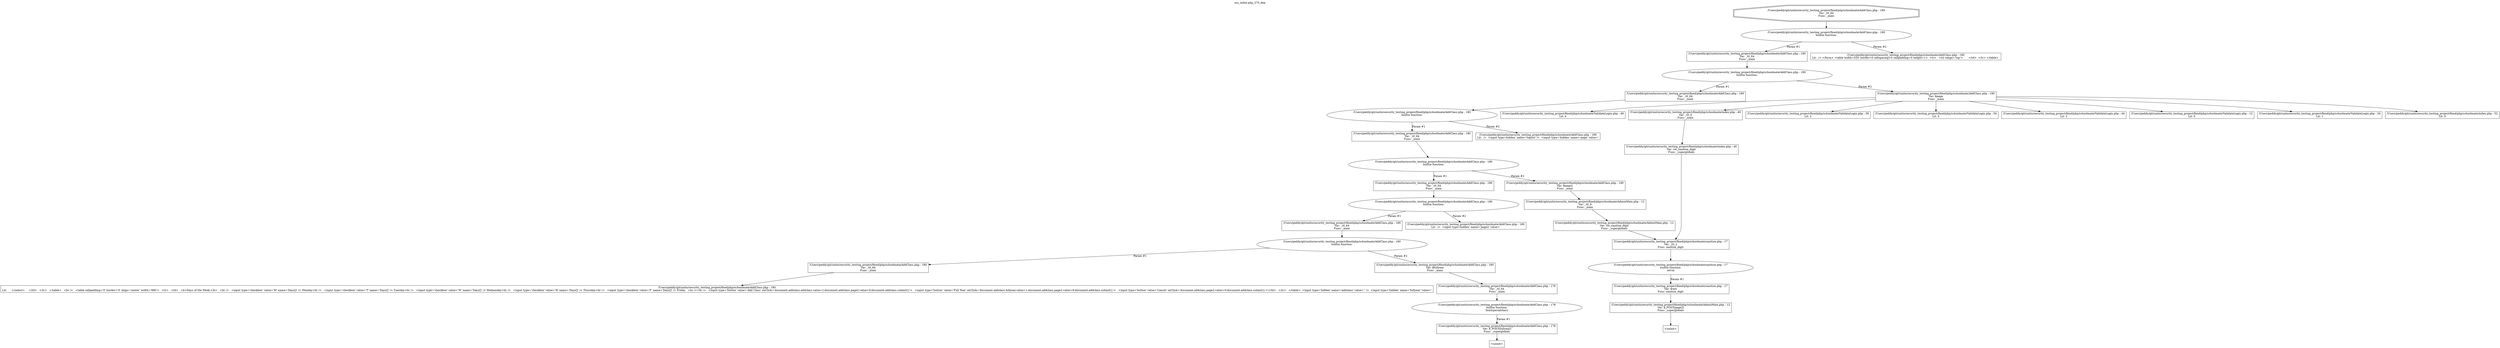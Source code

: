 digraph cfg {
  label="xss_index.php_270_dep";
  labelloc=t;
  n1 [shape=doubleoctagon, label="/Users/peddy/git/unitn/security_testing_project/fixed/php/schoolmate/AddClass.php : 180\nVar: _t0_64\nFunc: _main\n"];
  n2 [shape=ellipse, label="/Users/peddy/git/unitn/security_testing_project/fixed/php/schoolmate/AddClass.php : 180\nbuiltin function:\n.\n"];
  n3 [shape=box, label="/Users/peddy/git/unitn/security_testing_project/fixed/php/schoolmate/AddClass.php : 180\nVar: _t0_64\nFunc: _main\n"];
  n4 [shape=ellipse, label="/Users/peddy/git/unitn/security_testing_project/fixed/php/schoolmate/AddClass.php : 180\nbuiltin function:\n.\n"];
  n5 [shape=box, label="/Users/peddy/git/unitn/security_testing_project/fixed/php/schoolmate/AddClass.php : 180\nVar: _t0_64\nFunc: _main\n"];
  n6 [shape=ellipse, label="/Users/peddy/git/unitn/security_testing_project/fixed/php/schoolmate/AddClass.php : 180\nbuiltin function:\n.\n"];
  n7 [shape=box, label="/Users/peddy/git/unitn/security_testing_project/fixed/php/schoolmate/AddClass.php : 180\nVar: _t0_64\nFunc: _main\n"];
  n8 [shape=ellipse, label="/Users/peddy/git/unitn/security_testing_project/fixed/php/schoolmate/AddClass.php : 180\nbuiltin function:\n.\n"];
  n9 [shape=box, label="/Users/peddy/git/unitn/security_testing_project/fixed/php/schoolmate/AddClass.php : 180\nVar: _t0_64\nFunc: _main\n"];
  n10 [shape=ellipse, label="/Users/peddy/git/unitn/security_testing_project/fixed/php/schoolmate/AddClass.php : 180\nbuiltin function:\n.\n"];
  n11 [shape=box, label="/Users/peddy/git/unitn/security_testing_project/fixed/php/schoolmate/AddClass.php : 180\nVar: _t0_64\nFunc: _main\n"];
  n12 [shape=ellipse, label="/Users/peddy/git/unitn/security_testing_project/fixed/php/schoolmate/AddClass.php : 180\nbuiltin function:\n.\n"];
  n13 [shape=box, label="/Users/peddy/git/unitn/security_testing_project/fixed/php/schoolmate/AddClass.php : 180\nVar: _t0_64\nFunc: _main\n"];
  n14 [shape=box, label="/Users/peddy/git/unitn/security_testing_project/fixed/php/schoolmate/AddClass.php : 180\nLit:      </select>	</td>   </tr>   </table>   <br />   <table cellpadding='0' border='0' align='center' width='880'>   <tr>   <td>   <b>Days of the Week:</b>   <br />   <input type='checkbox' value='M' name='Days[]' /> Monday<br />   <input type='checkbox' value='T' name='Days[]' /> Tuesday<br />   <input type='checkbox' value='W' name='Days[]' /> Wednesday<br />   <input type='checkbox' value='H' name='Days[]' /> Thursday<br />   <input type='checkbox' value='F' name='Days[]' /> Friday   <br /><br />   <input type='button' value='Add Class' onClick='document.addclass.addclass.value=1;document.addclass.page2.value=0;document.addclass.submit();'>   <input type='button' value='Full Year' onClick='document.addclass.fullyear.value=1;document.addclass.page2.value=9;document.addclass.submit();'>   <input type='button' value='Cancel' onClick='document.addclass.page2.value=0;document.addclass.submit();'></td>   </tr>   </table>  <input type='hidden' name='addclass' value='' />  <input type='hidden' name='fullyear' value='\n"];
  n15 [shape=box, label="/Users/peddy/git/unitn/security_testing_project/fixed/php/schoolmate/AddClass.php : 180\nVar: $fullyear\nFunc: _main\n"];
  n16 [shape=box, label="/Users/peddy/git/unitn/security_testing_project/fixed/php/schoolmate/AddClass.php : 178\nVar: _t0_64\nFunc: _main\n"];
  n17 [shape=ellipse, label="/Users/peddy/git/unitn/security_testing_project/fixed/php/schoolmate/AddClass.php : 178\nbuiltin function:\nhtmlspecialchars\n"];
  n18 [shape=box, label="/Users/peddy/git/unitn/security_testing_project/fixed/php/schoolmate/AddClass.php : 178\nVar: $_POST[fullyear]\nFunc: _superglobals\n"];
  n19 [shape=box, label="<uninit>"];
  n20 [shape=box, label="/Users/peddy/git/unitn/security_testing_project/fixed/php/schoolmate/AddClass.php : 180\nLit:  />  <input type=hidden' name='page2' value='\n"];
  n21 [shape=box, label="/Users/peddy/git/unitn/security_testing_project/fixed/php/schoolmate/AddClass.php : 180\nVar: $page2\nFunc: _main\n"];
  n22 [shape=box, label="/Users/peddy/git/unitn/security_testing_project/fixed/php/schoolmate/AdminMain.php : 12\nVar: _t0_9\nFunc: _main\n"];
  n23 [shape=box, label="/Users/peddy/git/unitn/security_testing_project/fixed/php/schoolmate/AdminMain.php : 12\nVar: ret_sanitize_digit\nFunc: _superglobals\n"];
  n24 [shape=box, label="/Users/peddy/git/unitn/security_testing_project/fixed/php/schoolmate/sanitize.php : 17\nVar: _t0_2\nFunc: sanitize_digit\n"];
  n25 [shape=ellipse, label="/Users/peddy/git/unitn/security_testing_project/fixed/php/schoolmate/sanitize.php : 17\nbuiltin function:\nintval\n"];
  n26 [shape=box, label="/Users/peddy/git/unitn/security_testing_project/fixed/php/schoolmate/sanitize.php : 17\nVar: $raw\nFunc: sanitize_digit\n"];
  n27 [shape=box, label="/Users/peddy/git/unitn/security_testing_project/fixed/php/schoolmate/AdminMain.php : 12\nVar: $_POST[page2]\nFunc: _superglobals\n"];
  n28 [shape=box, label="<uninit>"];
  n29 [shape=box, label="/Users/peddy/git/unitn/security_testing_project/fixed/php/schoolmate/AddClass.php : 180\nLit:  />  <input type=hidden' name='logout' />  <input type='hidden' name='page' value='\n"];
  n30 [shape=box, label="/Users/peddy/git/unitn/security_testing_project/fixed/php/schoolmate/AddClass.php : 180\nVar: $page\nFunc: _main\n"];
  n31 [shape=box, label="/Users/peddy/git/unitn/security_testing_project/fixed/php/schoolmate/ValidateLogin.php : 49\nLit: 4\n"];
  n32 [shape=box, label="/Users/peddy/git/unitn/security_testing_project/fixed/php/schoolmate/index.php : 40\nVar: _t0_0\nFunc: _main\n"];
  n33 [shape=box, label="/Users/peddy/git/unitn/security_testing_project/fixed/php/schoolmate/index.php : 40\nVar: ret_sanitize_digit\nFunc: _superglobals\n"];
  n34 [shape=box, label="/Users/peddy/git/unitn/security_testing_project/fixed/php/schoolmate/ValidateLogin.php : 39\nLit: 2\n"];
  n35 [shape=box, label="/Users/peddy/git/unitn/security_testing_project/fixed/php/schoolmate/ValidateLogin.php : 54\nLit: 5\n"];
  n36 [shape=box, label="/Users/peddy/git/unitn/security_testing_project/fixed/php/schoolmate/ValidateLogin.php : 44\nLit: 2\n"];
  n37 [shape=box, label="/Users/peddy/git/unitn/security_testing_project/fixed/php/schoolmate/ValidateLogin.php : 12\nLit: 0\n"];
  n38 [shape=box, label="/Users/peddy/git/unitn/security_testing_project/fixed/php/schoolmate/ValidateLogin.php : 34\nLit: 1\n"];
  n39 [shape=box, label="/Users/peddy/git/unitn/security_testing_project/fixed/php/schoolmate/index.php : 52\nLit: 0\n"];
  n40 [shape=box, label="/Users/peddy/git/unitn/security_testing_project/fixed/php/schoolmate/AddClass.php : 180\nLit:  /> </form> <table width=520' border=0 cellspacing=0 cellpadding=0 height=1>  <tr>   <td valign='top'>	&nbsp;   </td>  </tr> </table> \n"];
  n1 -> n2;
  n3 -> n4;
  n5 -> n6;
  n7 -> n8;
  n9 -> n10;
  n11 -> n12;
  n13 -> n14;
  n12 -> n13[label="Param #1"];
  n12 -> n15[label="Param #2"];
  n16 -> n17;
  n18 -> n19;
  n17 -> n18[label="Param #1"];
  n15 -> n16;
  n10 -> n11[label="Param #1"];
  n10 -> n20[label="Param #2"];
  n8 -> n9[label="Param #1"];
  n8 -> n21[label="Param #2"];
  n24 -> n25;
  n27 -> n28;
  n26 -> n27;
  n25 -> n26[label="Param #1"];
  n23 -> n24;
  n22 -> n23;
  n21 -> n22;
  n6 -> n7[label="Param #1"];
  n6 -> n29[label="Param #2"];
  n4 -> n5[label="Param #1"];
  n4 -> n30[label="Param #2"];
  n30 -> n31;
  n30 -> n32;
  n30 -> n34;
  n30 -> n35;
  n30 -> n36;
  n30 -> n37;
  n30 -> n38;
  n30 -> n39;
  n33 -> n24;
  n32 -> n33;
  n2 -> n3[label="Param #1"];
  n2 -> n40[label="Param #2"];
}
